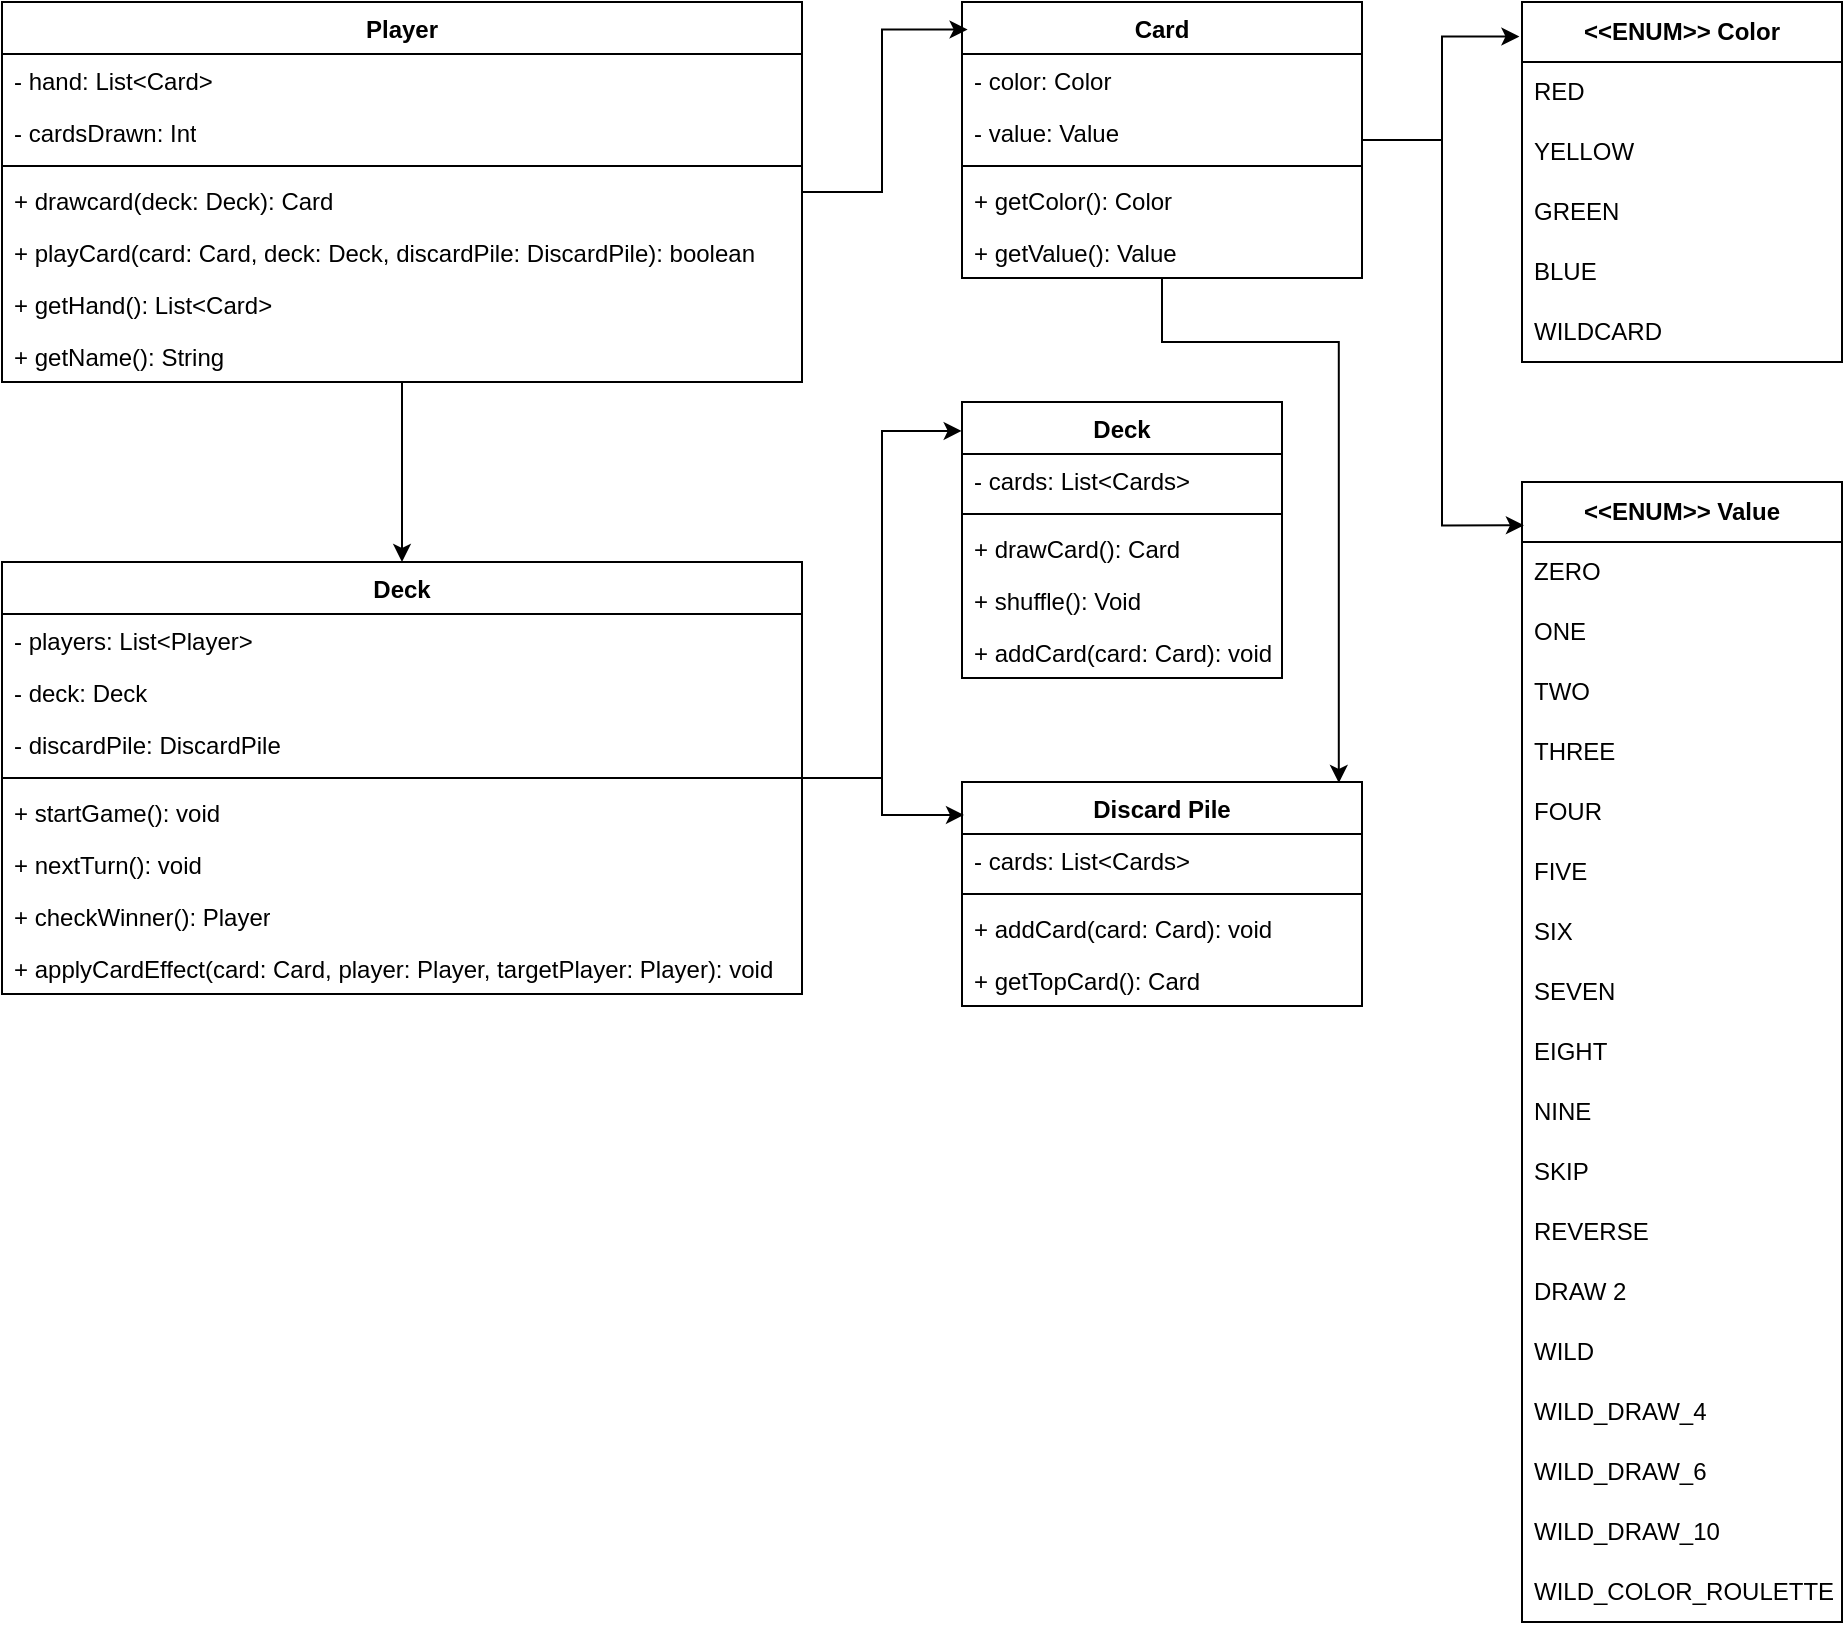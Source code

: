<mxfile version="26.1.3" pages="2">
  <diagram id="PM1M5yoGT51Y3Ebb_BXk" name="Page-1">
    <mxGraphModel grid="1" page="1" gridSize="10" guides="1" tooltips="1" connect="1" arrows="1" fold="1" pageScale="1" pageWidth="850" pageHeight="1100" math="0" shadow="0">
      <root>
        <mxCell id="0" />
        <mxCell id="1" parent="0" />
        <mxCell id="fbye5pEQfrxH1TPpXWmo-94" style="edgeStyle=orthogonalEdgeStyle;rounded=0;orthogonalLoop=1;jettySize=auto;html=1;entryX=0.5;entryY=0;entryDx=0;entryDy=0;" parent="1" source="fbye5pEQfrxH1TPpXWmo-10" target="fbye5pEQfrxH1TPpXWmo-70" edge="1">
          <mxGeometry relative="1" as="geometry" />
        </mxCell>
        <mxCell id="fbye5pEQfrxH1TPpXWmo-10" value="Player" style="swimlane;fontStyle=1;align=center;verticalAlign=top;childLayout=stackLayout;horizontal=1;startSize=26;horizontalStack=0;resizeParent=1;resizeParentMax=0;resizeLast=0;collapsible=1;marginBottom=0;whiteSpace=wrap;html=1;" parent="1" vertex="1">
          <mxGeometry x="40" y="40" width="400" height="190" as="geometry" />
        </mxCell>
        <mxCell id="fbye5pEQfrxH1TPpXWmo-11" value="- hand: List&amp;lt;Card&amp;gt;" style="text;strokeColor=none;fillColor=none;align=left;verticalAlign=top;spacingLeft=4;spacingRight=4;overflow=hidden;rotatable=0;points=[[0,0.5],[1,0.5]];portConstraint=eastwest;whiteSpace=wrap;html=1;" parent="fbye5pEQfrxH1TPpXWmo-10" vertex="1">
          <mxGeometry y="26" width="400" height="26" as="geometry" />
        </mxCell>
        <mxCell id="fbye5pEQfrxH1TPpXWmo-14" value="- cardsDrawn: Int" style="text;strokeColor=none;fillColor=none;align=left;verticalAlign=top;spacingLeft=4;spacingRight=4;overflow=hidden;rotatable=0;points=[[0,0.5],[1,0.5]];portConstraint=eastwest;whiteSpace=wrap;html=1;" parent="fbye5pEQfrxH1TPpXWmo-10" vertex="1">
          <mxGeometry y="52" width="400" height="26" as="geometry" />
        </mxCell>
        <mxCell id="fbye5pEQfrxH1TPpXWmo-12" value="" style="line;strokeWidth=1;fillColor=none;align=left;verticalAlign=middle;spacingTop=-1;spacingLeft=3;spacingRight=3;rotatable=0;labelPosition=right;points=[];portConstraint=eastwest;strokeColor=inherit;" parent="fbye5pEQfrxH1TPpXWmo-10" vertex="1">
          <mxGeometry y="78" width="400" height="8" as="geometry" />
        </mxCell>
        <mxCell id="fbye5pEQfrxH1TPpXWmo-13" value="+ drawcard(deck: Deck): Card" style="text;strokeColor=none;fillColor=none;align=left;verticalAlign=top;spacingLeft=4;spacingRight=4;overflow=hidden;rotatable=0;points=[[0,0.5],[1,0.5]];portConstraint=eastwest;whiteSpace=wrap;html=1;" parent="fbye5pEQfrxH1TPpXWmo-10" vertex="1">
          <mxGeometry y="86" width="400" height="26" as="geometry" />
        </mxCell>
        <mxCell id="fbye5pEQfrxH1TPpXWmo-15" value="+ playCard(card: Card, deck: Deck, discardPile: DiscardPile): boolean" style="text;strokeColor=none;fillColor=none;align=left;verticalAlign=top;spacingLeft=4;spacingRight=4;overflow=hidden;rotatable=0;points=[[0,0.5],[1,0.5]];portConstraint=eastwest;whiteSpace=wrap;html=1;" parent="fbye5pEQfrxH1TPpXWmo-10" vertex="1">
          <mxGeometry y="112" width="400" height="26" as="geometry" />
        </mxCell>
        <mxCell id="fbye5pEQfrxH1TPpXWmo-16" value="+ getHand(): List&amp;lt;Card&amp;gt;" style="text;strokeColor=none;fillColor=none;align=left;verticalAlign=top;spacingLeft=4;spacingRight=4;overflow=hidden;rotatable=0;points=[[0,0.5],[1,0.5]];portConstraint=eastwest;whiteSpace=wrap;html=1;" parent="fbye5pEQfrxH1TPpXWmo-10" vertex="1">
          <mxGeometry y="138" width="400" height="26" as="geometry" />
        </mxCell>
        <mxCell id="fbye5pEQfrxH1TPpXWmo-17" value="+ getName(): String" style="text;strokeColor=none;fillColor=none;align=left;verticalAlign=top;spacingLeft=4;spacingRight=4;overflow=hidden;rotatable=0;points=[[0,0.5],[1,0.5]];portConstraint=eastwest;whiteSpace=wrap;html=1;" parent="fbye5pEQfrxH1TPpXWmo-10" vertex="1">
          <mxGeometry y="164" width="400" height="26" as="geometry" />
        </mxCell>
        <mxCell id="fbye5pEQfrxH1TPpXWmo-23" value="Card" style="swimlane;fontStyle=1;align=center;verticalAlign=top;childLayout=stackLayout;horizontal=1;startSize=26;horizontalStack=0;resizeParent=1;resizeParentMax=0;resizeLast=0;collapsible=1;marginBottom=0;whiteSpace=wrap;html=1;" parent="1" vertex="1">
          <mxGeometry x="520" y="40" width="200" height="138" as="geometry" />
        </mxCell>
        <mxCell id="fbye5pEQfrxH1TPpXWmo-24" value="- color: Color" style="text;strokeColor=none;fillColor=none;align=left;verticalAlign=top;spacingLeft=4;spacingRight=4;overflow=hidden;rotatable=0;points=[[0,0.5],[1,0.5]];portConstraint=eastwest;whiteSpace=wrap;html=1;" parent="fbye5pEQfrxH1TPpXWmo-23" vertex="1">
          <mxGeometry y="26" width="200" height="26" as="geometry" />
        </mxCell>
        <mxCell id="fbye5pEQfrxH1TPpXWmo-25" value="- value: Value" style="text;strokeColor=none;fillColor=none;align=left;verticalAlign=top;spacingLeft=4;spacingRight=4;overflow=hidden;rotatable=0;points=[[0,0.5],[1,0.5]];portConstraint=eastwest;whiteSpace=wrap;html=1;" parent="fbye5pEQfrxH1TPpXWmo-23" vertex="1">
          <mxGeometry y="52" width="200" height="26" as="geometry" />
        </mxCell>
        <mxCell id="fbye5pEQfrxH1TPpXWmo-26" value="" style="line;strokeWidth=1;fillColor=none;align=left;verticalAlign=middle;spacingTop=-1;spacingLeft=3;spacingRight=3;rotatable=0;labelPosition=right;points=[];portConstraint=eastwest;strokeColor=inherit;" parent="fbye5pEQfrxH1TPpXWmo-23" vertex="1">
          <mxGeometry y="78" width="200" height="8" as="geometry" />
        </mxCell>
        <mxCell id="fbye5pEQfrxH1TPpXWmo-27" value="+ getColor(): Color" style="text;strokeColor=none;fillColor=none;align=left;verticalAlign=top;spacingLeft=4;spacingRight=4;overflow=hidden;rotatable=0;points=[[0,0.5],[1,0.5]];portConstraint=eastwest;whiteSpace=wrap;html=1;" parent="fbye5pEQfrxH1TPpXWmo-23" vertex="1">
          <mxGeometry y="86" width="200" height="26" as="geometry" />
        </mxCell>
        <mxCell id="fbye5pEQfrxH1TPpXWmo-28" value="+ getValue(): Value" style="text;strokeColor=none;fillColor=none;align=left;verticalAlign=top;spacingLeft=4;spacingRight=4;overflow=hidden;rotatable=0;points=[[0,0.5],[1,0.5]];portConstraint=eastwest;whiteSpace=wrap;html=1;" parent="fbye5pEQfrxH1TPpXWmo-23" vertex="1">
          <mxGeometry y="112" width="200" height="26" as="geometry" />
        </mxCell>
        <mxCell id="fbye5pEQfrxH1TPpXWmo-37" value="&lt;span style=&quot;font-weight: 700;&quot;&gt;&amp;lt;&amp;lt;ENUM&amp;gt;&amp;gt; Color&lt;/span&gt;" style="swimlane;fontStyle=0;childLayout=stackLayout;horizontal=1;startSize=30;horizontalStack=0;resizeParent=1;resizeParentMax=0;resizeLast=0;collapsible=1;marginBottom=0;whiteSpace=wrap;html=1;" parent="1" vertex="1">
          <mxGeometry x="800" y="40" width="160" height="180" as="geometry" />
        </mxCell>
        <mxCell id="fbye5pEQfrxH1TPpXWmo-38" value="RED" style="text;strokeColor=none;fillColor=none;align=left;verticalAlign=middle;spacingLeft=4;spacingRight=4;overflow=hidden;points=[[0,0.5],[1,0.5]];portConstraint=eastwest;rotatable=0;whiteSpace=wrap;html=1;" parent="fbye5pEQfrxH1TPpXWmo-37" vertex="1">
          <mxGeometry y="30" width="160" height="30" as="geometry" />
        </mxCell>
        <mxCell id="fbye5pEQfrxH1TPpXWmo-39" value="YELLOW" style="text;strokeColor=none;fillColor=none;align=left;verticalAlign=middle;spacingLeft=4;spacingRight=4;overflow=hidden;points=[[0,0.5],[1,0.5]];portConstraint=eastwest;rotatable=0;whiteSpace=wrap;html=1;" parent="fbye5pEQfrxH1TPpXWmo-37" vertex="1">
          <mxGeometry y="60" width="160" height="30" as="geometry" />
        </mxCell>
        <mxCell id="fbye5pEQfrxH1TPpXWmo-40" value="GREEN" style="text;strokeColor=none;fillColor=none;align=left;verticalAlign=middle;spacingLeft=4;spacingRight=4;overflow=hidden;points=[[0,0.5],[1,0.5]];portConstraint=eastwest;rotatable=0;whiteSpace=wrap;html=1;" parent="fbye5pEQfrxH1TPpXWmo-37" vertex="1">
          <mxGeometry y="90" width="160" height="30" as="geometry" />
        </mxCell>
        <mxCell id="fbye5pEQfrxH1TPpXWmo-41" value="BLUE" style="text;strokeColor=none;fillColor=none;align=left;verticalAlign=middle;spacingLeft=4;spacingRight=4;overflow=hidden;points=[[0,0.5],[1,0.5]];portConstraint=eastwest;rotatable=0;whiteSpace=wrap;html=1;" parent="fbye5pEQfrxH1TPpXWmo-37" vertex="1">
          <mxGeometry y="120" width="160" height="30" as="geometry" />
        </mxCell>
        <mxCell id="fbye5pEQfrxH1TPpXWmo-42" value="WILDCARD" style="text;strokeColor=none;fillColor=none;align=left;verticalAlign=middle;spacingLeft=4;spacingRight=4;overflow=hidden;points=[[0,0.5],[1,0.5]];portConstraint=eastwest;rotatable=0;whiteSpace=wrap;html=1;" parent="fbye5pEQfrxH1TPpXWmo-37" vertex="1">
          <mxGeometry y="150" width="160" height="30" as="geometry" />
        </mxCell>
        <mxCell id="fbye5pEQfrxH1TPpXWmo-43" value="&lt;span style=&quot;font-weight: 700;&quot;&gt;&amp;lt;&amp;lt;ENUM&amp;gt;&amp;gt; Value&lt;/span&gt;" style="swimlane;fontStyle=0;childLayout=stackLayout;horizontal=1;startSize=30;horizontalStack=0;resizeParent=1;resizeParentMax=0;resizeLast=0;collapsible=1;marginBottom=0;whiteSpace=wrap;html=1;" parent="1" vertex="1">
          <mxGeometry x="800" y="280" width="160" height="570" as="geometry" />
        </mxCell>
        <mxCell id="fbye5pEQfrxH1TPpXWmo-44" value="ZERO" style="text;strokeColor=none;fillColor=none;align=left;verticalAlign=middle;spacingLeft=4;spacingRight=4;overflow=hidden;points=[[0,0.5],[1,0.5]];portConstraint=eastwest;rotatable=0;whiteSpace=wrap;html=1;" parent="fbye5pEQfrxH1TPpXWmo-43" vertex="1">
          <mxGeometry y="30" width="160" height="30" as="geometry" />
        </mxCell>
        <mxCell id="fbye5pEQfrxH1TPpXWmo-45" value="ONE" style="text;strokeColor=none;fillColor=none;align=left;verticalAlign=middle;spacingLeft=4;spacingRight=4;overflow=hidden;points=[[0,0.5],[1,0.5]];portConstraint=eastwest;rotatable=0;whiteSpace=wrap;html=1;" parent="fbye5pEQfrxH1TPpXWmo-43" vertex="1">
          <mxGeometry y="60" width="160" height="30" as="geometry" />
        </mxCell>
        <mxCell id="fbye5pEQfrxH1TPpXWmo-46" value="TWO" style="text;strokeColor=none;fillColor=none;align=left;verticalAlign=middle;spacingLeft=4;spacingRight=4;overflow=hidden;points=[[0,0.5],[1,0.5]];portConstraint=eastwest;rotatable=0;whiteSpace=wrap;html=1;" parent="fbye5pEQfrxH1TPpXWmo-43" vertex="1">
          <mxGeometry y="90" width="160" height="30" as="geometry" />
        </mxCell>
        <mxCell id="fbye5pEQfrxH1TPpXWmo-47" value="THREE" style="text;strokeColor=none;fillColor=none;align=left;verticalAlign=middle;spacingLeft=4;spacingRight=4;overflow=hidden;points=[[0,0.5],[1,0.5]];portConstraint=eastwest;rotatable=0;whiteSpace=wrap;html=1;" parent="fbye5pEQfrxH1TPpXWmo-43" vertex="1">
          <mxGeometry y="120" width="160" height="30" as="geometry" />
        </mxCell>
        <mxCell id="fbye5pEQfrxH1TPpXWmo-48" value="FOUR" style="text;strokeColor=none;fillColor=none;align=left;verticalAlign=middle;spacingLeft=4;spacingRight=4;overflow=hidden;points=[[0,0.5],[1,0.5]];portConstraint=eastwest;rotatable=0;whiteSpace=wrap;html=1;" parent="fbye5pEQfrxH1TPpXWmo-43" vertex="1">
          <mxGeometry y="150" width="160" height="30" as="geometry" />
        </mxCell>
        <mxCell id="fbye5pEQfrxH1TPpXWmo-49" value="FIVE" style="text;strokeColor=none;fillColor=none;align=left;verticalAlign=middle;spacingLeft=4;spacingRight=4;overflow=hidden;points=[[0,0.5],[1,0.5]];portConstraint=eastwest;rotatable=0;whiteSpace=wrap;html=1;" parent="fbye5pEQfrxH1TPpXWmo-43" vertex="1">
          <mxGeometry y="180" width="160" height="30" as="geometry" />
        </mxCell>
        <mxCell id="fbye5pEQfrxH1TPpXWmo-50" value="SIX" style="text;strokeColor=none;fillColor=none;align=left;verticalAlign=middle;spacingLeft=4;spacingRight=4;overflow=hidden;points=[[0,0.5],[1,0.5]];portConstraint=eastwest;rotatable=0;whiteSpace=wrap;html=1;" parent="fbye5pEQfrxH1TPpXWmo-43" vertex="1">
          <mxGeometry y="210" width="160" height="30" as="geometry" />
        </mxCell>
        <mxCell id="fbye5pEQfrxH1TPpXWmo-51" value="SEVEN" style="text;strokeColor=none;fillColor=none;align=left;verticalAlign=middle;spacingLeft=4;spacingRight=4;overflow=hidden;points=[[0,0.5],[1,0.5]];portConstraint=eastwest;rotatable=0;whiteSpace=wrap;html=1;" parent="fbye5pEQfrxH1TPpXWmo-43" vertex="1">
          <mxGeometry y="240" width="160" height="30" as="geometry" />
        </mxCell>
        <mxCell id="fbye5pEQfrxH1TPpXWmo-52" value="EIGHT" style="text;strokeColor=none;fillColor=none;align=left;verticalAlign=middle;spacingLeft=4;spacingRight=4;overflow=hidden;points=[[0,0.5],[1,0.5]];portConstraint=eastwest;rotatable=0;whiteSpace=wrap;html=1;" parent="fbye5pEQfrxH1TPpXWmo-43" vertex="1">
          <mxGeometry y="270" width="160" height="30" as="geometry" />
        </mxCell>
        <mxCell id="fbye5pEQfrxH1TPpXWmo-53" value="NINE" style="text;strokeColor=none;fillColor=none;align=left;verticalAlign=middle;spacingLeft=4;spacingRight=4;overflow=hidden;points=[[0,0.5],[1,0.5]];portConstraint=eastwest;rotatable=0;whiteSpace=wrap;html=1;" parent="fbye5pEQfrxH1TPpXWmo-43" vertex="1">
          <mxGeometry y="300" width="160" height="30" as="geometry" />
        </mxCell>
        <mxCell id="fbye5pEQfrxH1TPpXWmo-54" value="SKIP" style="text;strokeColor=none;fillColor=none;align=left;verticalAlign=middle;spacingLeft=4;spacingRight=4;overflow=hidden;points=[[0,0.5],[1,0.5]];portConstraint=eastwest;rotatable=0;whiteSpace=wrap;html=1;" parent="fbye5pEQfrxH1TPpXWmo-43" vertex="1">
          <mxGeometry y="330" width="160" height="30" as="geometry" />
        </mxCell>
        <mxCell id="fbye5pEQfrxH1TPpXWmo-55" value="REVERSE" style="text;strokeColor=none;fillColor=none;align=left;verticalAlign=middle;spacingLeft=4;spacingRight=4;overflow=hidden;points=[[0,0.5],[1,0.5]];portConstraint=eastwest;rotatable=0;whiteSpace=wrap;html=1;" parent="fbye5pEQfrxH1TPpXWmo-43" vertex="1">
          <mxGeometry y="360" width="160" height="30" as="geometry" />
        </mxCell>
        <mxCell id="fbye5pEQfrxH1TPpXWmo-56" value="DRAW 2" style="text;strokeColor=none;fillColor=none;align=left;verticalAlign=middle;spacingLeft=4;spacingRight=4;overflow=hidden;points=[[0,0.5],[1,0.5]];portConstraint=eastwest;rotatable=0;whiteSpace=wrap;html=1;" parent="fbye5pEQfrxH1TPpXWmo-43" vertex="1">
          <mxGeometry y="390" width="160" height="30" as="geometry" />
        </mxCell>
        <mxCell id="fbye5pEQfrxH1TPpXWmo-57" value="WILD" style="text;strokeColor=none;fillColor=none;align=left;verticalAlign=middle;spacingLeft=4;spacingRight=4;overflow=hidden;points=[[0,0.5],[1,0.5]];portConstraint=eastwest;rotatable=0;whiteSpace=wrap;html=1;" parent="fbye5pEQfrxH1TPpXWmo-43" vertex="1">
          <mxGeometry y="420" width="160" height="30" as="geometry" />
        </mxCell>
        <mxCell id="fbye5pEQfrxH1TPpXWmo-58" value="WILD_DRAW_4" style="text;strokeColor=none;fillColor=none;align=left;verticalAlign=middle;spacingLeft=4;spacingRight=4;overflow=hidden;points=[[0,0.5],[1,0.5]];portConstraint=eastwest;rotatable=0;whiteSpace=wrap;html=1;" parent="fbye5pEQfrxH1TPpXWmo-43" vertex="1">
          <mxGeometry y="450" width="160" height="30" as="geometry" />
        </mxCell>
        <mxCell id="8AUdtY5t6x7C6YHe8wxA-1" value="WILD_DRAW_6" style="text;strokeColor=none;fillColor=none;align=left;verticalAlign=middle;spacingLeft=4;spacingRight=4;overflow=hidden;points=[[0,0.5],[1,0.5]];portConstraint=eastwest;rotatable=0;whiteSpace=wrap;html=1;" vertex="1" parent="fbye5pEQfrxH1TPpXWmo-43">
          <mxGeometry y="480" width="160" height="30" as="geometry" />
        </mxCell>
        <mxCell id="8AUdtY5t6x7C6YHe8wxA-2" value="WILD_DRAW_10" style="text;strokeColor=none;fillColor=none;align=left;verticalAlign=middle;spacingLeft=4;spacingRight=4;overflow=hidden;points=[[0,0.5],[1,0.5]];portConstraint=eastwest;rotatable=0;whiteSpace=wrap;html=1;" vertex="1" parent="fbye5pEQfrxH1TPpXWmo-43">
          <mxGeometry y="510" width="160" height="30" as="geometry" />
        </mxCell>
        <mxCell id="8AUdtY5t6x7C6YHe8wxA-3" value="WILD_COLOR_ROULETTE" style="text;strokeColor=none;fillColor=none;align=left;verticalAlign=middle;spacingLeft=4;spacingRight=4;overflow=hidden;points=[[0,0.5],[1,0.5]];portConstraint=eastwest;rotatable=0;whiteSpace=wrap;html=1;" vertex="1" parent="fbye5pEQfrxH1TPpXWmo-43">
          <mxGeometry y="540" width="160" height="30" as="geometry" />
        </mxCell>
        <mxCell id="fbye5pEQfrxH1TPpXWmo-60" value="Deck" style="swimlane;fontStyle=1;align=center;verticalAlign=top;childLayout=stackLayout;horizontal=1;startSize=26;horizontalStack=0;resizeParent=1;resizeParentMax=0;resizeLast=0;collapsible=1;marginBottom=0;whiteSpace=wrap;html=1;" parent="1" vertex="1">
          <mxGeometry x="520" y="240" width="160" height="138" as="geometry" />
        </mxCell>
        <mxCell id="fbye5pEQfrxH1TPpXWmo-61" value="- cards: List&amp;lt;Cards&amp;gt;" style="text;strokeColor=none;fillColor=none;align=left;verticalAlign=top;spacingLeft=4;spacingRight=4;overflow=hidden;rotatable=0;points=[[0,0.5],[1,0.5]];portConstraint=eastwest;whiteSpace=wrap;html=1;" parent="fbye5pEQfrxH1TPpXWmo-60" vertex="1">
          <mxGeometry y="26" width="160" height="26" as="geometry" />
        </mxCell>
        <mxCell id="fbye5pEQfrxH1TPpXWmo-63" value="" style="line;strokeWidth=1;fillColor=none;align=left;verticalAlign=middle;spacingTop=-1;spacingLeft=3;spacingRight=3;rotatable=0;labelPosition=right;points=[];portConstraint=eastwest;strokeColor=inherit;" parent="fbye5pEQfrxH1TPpXWmo-60" vertex="1">
          <mxGeometry y="52" width="160" height="8" as="geometry" />
        </mxCell>
        <mxCell id="fbye5pEQfrxH1TPpXWmo-64" value="+ drawCard(): Card" style="text;strokeColor=none;fillColor=none;align=left;verticalAlign=top;spacingLeft=4;spacingRight=4;overflow=hidden;rotatable=0;points=[[0,0.5],[1,0.5]];portConstraint=eastwest;whiteSpace=wrap;html=1;" parent="fbye5pEQfrxH1TPpXWmo-60" vertex="1">
          <mxGeometry y="60" width="160" height="26" as="geometry" />
        </mxCell>
        <mxCell id="fbye5pEQfrxH1TPpXWmo-65" value="+ shuffle(): Void" style="text;strokeColor=none;fillColor=none;align=left;verticalAlign=top;spacingLeft=4;spacingRight=4;overflow=hidden;rotatable=0;points=[[0,0.5],[1,0.5]];portConstraint=eastwest;whiteSpace=wrap;html=1;" parent="fbye5pEQfrxH1TPpXWmo-60" vertex="1">
          <mxGeometry y="86" width="160" height="26" as="geometry" />
        </mxCell>
        <mxCell id="fbye5pEQfrxH1TPpXWmo-69" value="+ addCard(card: Card): void" style="text;strokeColor=none;fillColor=none;align=left;verticalAlign=top;spacingLeft=4;spacingRight=4;overflow=hidden;rotatable=0;points=[[0,0.5],[1,0.5]];portConstraint=eastwest;whiteSpace=wrap;html=1;" parent="fbye5pEQfrxH1TPpXWmo-60" vertex="1">
          <mxGeometry y="112" width="160" height="26" as="geometry" />
        </mxCell>
        <mxCell id="fbye5pEQfrxH1TPpXWmo-70" value="Deck" style="swimlane;fontStyle=1;align=center;verticalAlign=top;childLayout=stackLayout;horizontal=1;startSize=26;horizontalStack=0;resizeParent=1;resizeParentMax=0;resizeLast=0;collapsible=1;marginBottom=0;whiteSpace=wrap;html=1;" parent="1" vertex="1">
          <mxGeometry x="40" y="320" width="400" height="216" as="geometry" />
        </mxCell>
        <mxCell id="fbye5pEQfrxH1TPpXWmo-71" value="- players: List&amp;lt;Player&amp;gt;" style="text;strokeColor=none;fillColor=none;align=left;verticalAlign=top;spacingLeft=4;spacingRight=4;overflow=hidden;rotatable=0;points=[[0,0.5],[1,0.5]];portConstraint=eastwest;whiteSpace=wrap;html=1;" parent="fbye5pEQfrxH1TPpXWmo-70" vertex="1">
          <mxGeometry y="26" width="400" height="26" as="geometry" />
        </mxCell>
        <mxCell id="fbye5pEQfrxH1TPpXWmo-83" value="- deck: Deck" style="text;strokeColor=none;fillColor=none;align=left;verticalAlign=top;spacingLeft=4;spacingRight=4;overflow=hidden;rotatable=0;points=[[0,0.5],[1,0.5]];portConstraint=eastwest;whiteSpace=wrap;html=1;" parent="fbye5pEQfrxH1TPpXWmo-70" vertex="1">
          <mxGeometry y="52" width="400" height="26" as="geometry" />
        </mxCell>
        <mxCell id="fbye5pEQfrxH1TPpXWmo-84" value="- discardPile: DiscardPile" style="text;strokeColor=none;fillColor=none;align=left;verticalAlign=top;spacingLeft=4;spacingRight=4;overflow=hidden;rotatable=0;points=[[0,0.5],[1,0.5]];portConstraint=eastwest;whiteSpace=wrap;html=1;" parent="fbye5pEQfrxH1TPpXWmo-70" vertex="1">
          <mxGeometry y="78" width="400" height="26" as="geometry" />
        </mxCell>
        <mxCell id="fbye5pEQfrxH1TPpXWmo-72" value="" style="line;strokeWidth=1;fillColor=none;align=left;verticalAlign=middle;spacingTop=-1;spacingLeft=3;spacingRight=3;rotatable=0;labelPosition=right;points=[];portConstraint=eastwest;strokeColor=inherit;" parent="fbye5pEQfrxH1TPpXWmo-70" vertex="1">
          <mxGeometry y="104" width="400" height="8" as="geometry" />
        </mxCell>
        <mxCell id="fbye5pEQfrxH1TPpXWmo-73" value="+ startGame(): void" style="text;strokeColor=none;fillColor=none;align=left;verticalAlign=top;spacingLeft=4;spacingRight=4;overflow=hidden;rotatable=0;points=[[0,0.5],[1,0.5]];portConstraint=eastwest;whiteSpace=wrap;html=1;" parent="fbye5pEQfrxH1TPpXWmo-70" vertex="1">
          <mxGeometry y="112" width="400" height="26" as="geometry" />
        </mxCell>
        <mxCell id="fbye5pEQfrxH1TPpXWmo-74" value="+ nextTurn(): void" style="text;strokeColor=none;fillColor=none;align=left;verticalAlign=top;spacingLeft=4;spacingRight=4;overflow=hidden;rotatable=0;points=[[0,0.5],[1,0.5]];portConstraint=eastwest;whiteSpace=wrap;html=1;" parent="fbye5pEQfrxH1TPpXWmo-70" vertex="1">
          <mxGeometry y="138" width="400" height="26" as="geometry" />
        </mxCell>
        <mxCell id="fbye5pEQfrxH1TPpXWmo-75" value="+ checkWinner(): Player" style="text;strokeColor=none;fillColor=none;align=left;verticalAlign=top;spacingLeft=4;spacingRight=4;overflow=hidden;rotatable=0;points=[[0,0.5],[1,0.5]];portConstraint=eastwest;whiteSpace=wrap;html=1;" parent="fbye5pEQfrxH1TPpXWmo-70" vertex="1">
          <mxGeometry y="164" width="400" height="26" as="geometry" />
        </mxCell>
        <mxCell id="fbye5pEQfrxH1TPpXWmo-85" value="+ applyCardEffect(card: Card, player:&amp;nbsp;Player, targetPlayer: Player): void" style="text;strokeColor=none;fillColor=none;align=left;verticalAlign=top;spacingLeft=4;spacingRight=4;overflow=hidden;rotatable=0;points=[[0,0.5],[1,0.5]];portConstraint=eastwest;whiteSpace=wrap;html=1;" parent="fbye5pEQfrxH1TPpXWmo-70" vertex="1">
          <mxGeometry y="190" width="400" height="26" as="geometry" />
        </mxCell>
        <mxCell id="fbye5pEQfrxH1TPpXWmo-87" value="Discard Pile" style="swimlane;fontStyle=1;align=center;verticalAlign=top;childLayout=stackLayout;horizontal=1;startSize=26;horizontalStack=0;resizeParent=1;resizeParentMax=0;resizeLast=0;collapsible=1;marginBottom=0;whiteSpace=wrap;html=1;" parent="1" vertex="1">
          <mxGeometry x="520" y="430" width="200" height="112" as="geometry" />
        </mxCell>
        <mxCell id="fbye5pEQfrxH1TPpXWmo-88" value="- cards: List&amp;lt;Cards&amp;gt;" style="text;strokeColor=none;fillColor=none;align=left;verticalAlign=top;spacingLeft=4;spacingRight=4;overflow=hidden;rotatable=0;points=[[0,0.5],[1,0.5]];portConstraint=eastwest;whiteSpace=wrap;html=1;" parent="fbye5pEQfrxH1TPpXWmo-87" vertex="1">
          <mxGeometry y="26" width="200" height="26" as="geometry" />
        </mxCell>
        <mxCell id="fbye5pEQfrxH1TPpXWmo-89" value="" style="line;strokeWidth=1;fillColor=none;align=left;verticalAlign=middle;spacingTop=-1;spacingLeft=3;spacingRight=3;rotatable=0;labelPosition=right;points=[];portConstraint=eastwest;strokeColor=inherit;" parent="fbye5pEQfrxH1TPpXWmo-87" vertex="1">
          <mxGeometry y="52" width="200" height="8" as="geometry" />
        </mxCell>
        <mxCell id="fbye5pEQfrxH1TPpXWmo-92" value="+ addCard(card: Card): void" style="text;strokeColor=none;fillColor=none;align=left;verticalAlign=top;spacingLeft=4;spacingRight=4;overflow=hidden;rotatable=0;points=[[0,0.5],[1,0.5]];portConstraint=eastwest;whiteSpace=wrap;html=1;" parent="fbye5pEQfrxH1TPpXWmo-87" vertex="1">
          <mxGeometry y="60" width="200" height="26" as="geometry" />
        </mxCell>
        <mxCell id="fbye5pEQfrxH1TPpXWmo-93" value="+ getTopCard(): Card" style="text;strokeColor=none;fillColor=none;align=left;verticalAlign=top;spacingLeft=4;spacingRight=4;overflow=hidden;rotatable=0;points=[[0,0.5],[1,0.5]];portConstraint=eastwest;whiteSpace=wrap;html=1;" parent="fbye5pEQfrxH1TPpXWmo-87" vertex="1">
          <mxGeometry y="86" width="200" height="26" as="geometry" />
        </mxCell>
        <mxCell id="fbye5pEQfrxH1TPpXWmo-96" style="edgeStyle=orthogonalEdgeStyle;rounded=0;orthogonalLoop=1;jettySize=auto;html=1;entryX=0.014;entryY=0.1;entryDx=0;entryDy=0;entryPerimeter=0;" parent="1" source="fbye5pEQfrxH1TPpXWmo-10" target="fbye5pEQfrxH1TPpXWmo-23" edge="1">
          <mxGeometry relative="1" as="geometry" />
        </mxCell>
        <mxCell id="fbye5pEQfrxH1TPpXWmo-97" style="edgeStyle=orthogonalEdgeStyle;rounded=0;orthogonalLoop=1;jettySize=auto;html=1;entryX=-0.008;entryY=0.096;entryDx=0;entryDy=0;entryPerimeter=0;" parent="1" source="fbye5pEQfrxH1TPpXWmo-23" target="fbye5pEQfrxH1TPpXWmo-37" edge="1">
          <mxGeometry relative="1" as="geometry" />
        </mxCell>
        <mxCell id="fbye5pEQfrxH1TPpXWmo-98" style="edgeStyle=orthogonalEdgeStyle;rounded=0;orthogonalLoop=1;jettySize=auto;html=1;entryX=0.006;entryY=0.038;entryDx=0;entryDy=0;entryPerimeter=0;" parent="1" source="fbye5pEQfrxH1TPpXWmo-23" target="fbye5pEQfrxH1TPpXWmo-43" edge="1">
          <mxGeometry relative="1" as="geometry" />
        </mxCell>
        <mxCell id="fbye5pEQfrxH1TPpXWmo-99" style="edgeStyle=orthogonalEdgeStyle;rounded=0;orthogonalLoop=1;jettySize=auto;html=1;entryX=0.942;entryY=0.004;entryDx=0;entryDy=0;entryPerimeter=0;" parent="1" source="fbye5pEQfrxH1TPpXWmo-23" target="fbye5pEQfrxH1TPpXWmo-87" edge="1">
          <mxGeometry relative="1" as="geometry">
            <Array as="points">
              <mxPoint x="620" y="210" />
              <mxPoint x="708" y="210" />
            </Array>
          </mxGeometry>
        </mxCell>
        <mxCell id="fbye5pEQfrxH1TPpXWmo-100" style="edgeStyle=orthogonalEdgeStyle;rounded=0;orthogonalLoop=1;jettySize=auto;html=1;entryX=-0.001;entryY=0.105;entryDx=0;entryDy=0;entryPerimeter=0;" parent="1" source="fbye5pEQfrxH1TPpXWmo-70" target="fbye5pEQfrxH1TPpXWmo-60" edge="1">
          <mxGeometry relative="1" as="geometry" />
        </mxCell>
        <mxCell id="fbye5pEQfrxH1TPpXWmo-101" style="edgeStyle=orthogonalEdgeStyle;rounded=0;orthogonalLoop=1;jettySize=auto;html=1;entryX=0.005;entryY=0.147;entryDx=0;entryDy=0;entryPerimeter=0;" parent="1" source="fbye5pEQfrxH1TPpXWmo-70" target="fbye5pEQfrxH1TPpXWmo-87" edge="1">
          <mxGeometry relative="1" as="geometry" />
        </mxCell>
      </root>
    </mxGraphModel>
  </diagram>
  <diagram id="flRKh9VBUicH950egI4a" name="ClassDiagram v0">
    <mxGraphModel dx="2216" dy="735" grid="1" gridSize="10" guides="1" tooltips="1" connect="1" arrows="1" fold="1" page="1" pageScale="1" pageWidth="850" pageHeight="1100" math="0" shadow="0">
      <root>
        <mxCell id="0" />
        <mxCell id="1" parent="0" />
        <mxCell id="MtT6pq_V1fy2IheRciYZ-1" value="MainApplication" style="swimlane;fontStyle=1;align=center;verticalAlign=top;childLayout=stackLayout;horizontal=1;startSize=26;horizontalStack=0;resizeParent=1;resizeParentMax=0;resizeLast=0;collapsible=1;marginBottom=0;whiteSpace=wrap;html=1;" parent="1" vertex="1">
          <mxGeometry x="60" y="60" width="160" height="86" as="geometry" />
        </mxCell>
        <mxCell id="MtT6pq_V1fy2IheRciYZ-2" value="+ field: type" style="text;strokeColor=none;fillColor=none;align=left;verticalAlign=top;spacingLeft=4;spacingRight=4;overflow=hidden;rotatable=0;points=[[0,0.5],[1,0.5]];portConstraint=eastwest;whiteSpace=wrap;html=1;" parent="MtT6pq_V1fy2IheRciYZ-1" vertex="1">
          <mxGeometry y="26" width="160" height="26" as="geometry" />
        </mxCell>
        <mxCell id="MtT6pq_V1fy2IheRciYZ-3" value="" style="line;strokeWidth=1;fillColor=none;align=left;verticalAlign=middle;spacingTop=-1;spacingLeft=3;spacingRight=3;rotatable=0;labelPosition=right;points=[];portConstraint=eastwest;strokeColor=inherit;" parent="MtT6pq_V1fy2IheRciYZ-1" vertex="1">
          <mxGeometry y="52" width="160" height="8" as="geometry" />
        </mxCell>
        <mxCell id="MtT6pq_V1fy2IheRciYZ-4" value="+ method(type): type" style="text;strokeColor=none;fillColor=none;align=left;verticalAlign=top;spacingLeft=4;spacingRight=4;overflow=hidden;rotatable=0;points=[[0,0.5],[1,0.5]];portConstraint=eastwest;whiteSpace=wrap;html=1;" parent="MtT6pq_V1fy2IheRciYZ-1" vertex="1">
          <mxGeometry y="60" width="160" height="26" as="geometry" />
        </mxCell>
        <mxCell id="CDCP9WsWGF-S5RHZ66cM-1" value="Primary Classes" style="swimlane;fontStyle=0;childLayout=stackLayout;horizontal=1;startSize=30;horizontalStack=0;resizeParent=1;resizeParentMax=0;resizeLast=0;collapsible=1;marginBottom=0;whiteSpace=wrap;html=1;" parent="1" vertex="1">
          <mxGeometry x="670" y="223" width="140" height="420" as="geometry" />
        </mxCell>
        <mxCell id="CDCP9WsWGF-S5RHZ66cM-2" value="MainApplication" style="text;strokeColor=none;fillColor=none;align=left;verticalAlign=middle;spacingLeft=4;spacingRight=4;overflow=hidden;points=[[0,0.5],[1,0.5]];portConstraint=eastwest;rotatable=0;whiteSpace=wrap;html=1;" parent="CDCP9WsWGF-S5RHZ66cM-1" vertex="1">
          <mxGeometry y="30" width="140" height="30" as="geometry" />
        </mxCell>
        <mxCell id="CDCP9WsWGF-S5RHZ66cM-3" value="MainController" style="text;strokeColor=none;fillColor=none;align=left;verticalAlign=middle;spacingLeft=4;spacingRight=4;overflow=hidden;points=[[0,0.5],[1,0.5]];portConstraint=eastwest;rotatable=0;whiteSpace=wrap;html=1;" parent="CDCP9WsWGF-S5RHZ66cM-1" vertex="1">
          <mxGeometry y="60" width="140" height="30" as="geometry" />
        </mxCell>
        <mxCell id="CDCP9WsWGF-S5RHZ66cM-4" value="Database ORM" style="text;strokeColor=none;fillColor=none;align=left;verticalAlign=middle;spacingLeft=4;spacingRight=4;overflow=hidden;points=[[0,0.5],[1,0.5]];portConstraint=eastwest;rotatable=0;whiteSpace=wrap;html=1;" parent="CDCP9WsWGF-S5RHZ66cM-1" vertex="1">
          <mxGeometry y="90" width="140" height="30" as="geometry" />
        </mxCell>
        <mxCell id="CDCP9WsWGF-S5RHZ66cM-5" value="Styler" style="text;strokeColor=none;fillColor=none;align=left;verticalAlign=middle;spacingLeft=4;spacingRight=4;overflow=hidden;points=[[0,0.5],[1,0.5]];portConstraint=eastwest;rotatable=0;whiteSpace=wrap;html=1;" parent="CDCP9WsWGF-S5RHZ66cM-1" vertex="1">
          <mxGeometry y="120" width="140" height="30" as="geometry" />
        </mxCell>
        <mxCell id="CDCP9WsWGF-S5RHZ66cM-6" value="GameController" style="text;strokeColor=none;fillColor=none;align=left;verticalAlign=middle;spacingLeft=4;spacingRight=4;overflow=hidden;points=[[0,0.5],[1,0.5]];portConstraint=eastwest;rotatable=0;whiteSpace=wrap;html=1;" parent="CDCP9WsWGF-S5RHZ66cM-1" vertex="1">
          <mxGeometry y="150" width="140" height="30" as="geometry" />
        </mxCell>
        <mxCell id="CDCP9WsWGF-S5RHZ66cM-7" value="MediaController" style="text;strokeColor=none;fillColor=none;align=left;verticalAlign=middle;spacingLeft=4;spacingRight=4;overflow=hidden;points=[[0,0.5],[1,0.5]];portConstraint=eastwest;rotatable=0;whiteSpace=wrap;html=1;" parent="CDCP9WsWGF-S5RHZ66cM-1" vertex="1">
          <mxGeometry y="180" width="140" height="30" as="geometry" />
        </mxCell>
        <mxCell id="CDCP9WsWGF-S5RHZ66cM-8" value="UserBuilder" style="text;strokeColor=none;fillColor=none;align=left;verticalAlign=middle;spacingLeft=4;spacingRight=4;overflow=hidden;points=[[0,0.5],[1,0.5]];portConstraint=eastwest;rotatable=0;whiteSpace=wrap;html=1;" parent="CDCP9WsWGF-S5RHZ66cM-1" vertex="1">
          <mxGeometry y="210" width="140" height="30" as="geometry" />
        </mxCell>
        <mxCell id="CDCP9WsWGF-S5RHZ66cM-9" value="PlayerBuilder" style="text;strokeColor=none;fillColor=none;align=left;verticalAlign=middle;spacingLeft=4;spacingRight=4;overflow=hidden;points=[[0,0.5],[1,0.5]];portConstraint=eastwest;rotatable=0;whiteSpace=wrap;html=1;" parent="CDCP9WsWGF-S5RHZ66cM-1" vertex="1">
          <mxGeometry y="240" width="140" height="30" as="geometry" />
        </mxCell>
        <mxCell id="CDCP9WsWGF-S5RHZ66cM-10" value="MediaProxy" style="text;strokeColor=none;fillColor=none;align=left;verticalAlign=middle;spacingLeft=4;spacingRight=4;overflow=hidden;points=[[0,0.5],[1,0.5]];portConstraint=eastwest;rotatable=0;whiteSpace=wrap;html=1;" parent="CDCP9WsWGF-S5RHZ66cM-1" vertex="1">
          <mxGeometry y="270" width="140" height="30" as="geometry" />
        </mxCell>
        <mxCell id="CDCP9WsWGF-S5RHZ66cM-11" value="Player" style="text;strokeColor=none;fillColor=none;align=left;verticalAlign=middle;spacingLeft=4;spacingRight=4;overflow=hidden;points=[[0,0.5],[1,0.5]];portConstraint=eastwest;rotatable=0;whiteSpace=wrap;html=1;" parent="CDCP9WsWGF-S5RHZ66cM-1" vertex="1">
          <mxGeometry y="300" width="140" height="30" as="geometry" />
        </mxCell>
        <mxCell id="CDCP9WsWGF-S5RHZ66cM-12" value="Game" style="text;strokeColor=none;fillColor=none;align=left;verticalAlign=middle;spacingLeft=4;spacingRight=4;overflow=hidden;points=[[0,0.5],[1,0.5]];portConstraint=eastwest;rotatable=0;whiteSpace=wrap;html=1;" parent="CDCP9WsWGF-S5RHZ66cM-1" vertex="1">
          <mxGeometry y="330" width="140" height="30" as="geometry" />
        </mxCell>
        <mxCell id="CDCP9WsWGF-S5RHZ66cM-13" value="UITheme" style="text;strokeColor=none;fillColor=none;align=left;verticalAlign=middle;spacingLeft=4;spacingRight=4;overflow=hidden;points=[[0,0.5],[1,0.5]];portConstraint=eastwest;rotatable=0;whiteSpace=wrap;html=1;" parent="CDCP9WsWGF-S5RHZ66cM-1" vertex="1">
          <mxGeometry y="360" width="140" height="30" as="geometry" />
        </mxCell>
        <mxCell id="CDCP9WsWGF-S5RHZ66cM-14" value="Settings" style="text;strokeColor=none;fillColor=none;align=left;verticalAlign=middle;spacingLeft=4;spacingRight=4;overflow=hidden;points=[[0,0.5],[1,0.5]];portConstraint=eastwest;rotatable=0;whiteSpace=wrap;html=1;" parent="CDCP9WsWGF-S5RHZ66cM-1" vertex="1">
          <mxGeometry y="390" width="140" height="30" as="geometry" />
        </mxCell>
        <mxCell id="CDCP9WsWGF-S5RHZ66cM-15" value="Game-Specific Classes" style="swimlane;fontStyle=0;childLayout=stackLayout;horizontal=1;startSize=30;horizontalStack=0;resizeParent=1;resizeParentMax=0;resizeLast=0;collapsible=1;marginBottom=0;whiteSpace=wrap;html=1;" parent="1" vertex="1">
          <mxGeometry x="660" y="20" width="160" height="150" as="geometry" />
        </mxCell>
        <mxCell id="CDCP9WsWGF-S5RHZ66cM-16" value="Deck" style="text;strokeColor=none;fillColor=none;align=left;verticalAlign=middle;spacingLeft=4;spacingRight=4;overflow=hidden;points=[[0,0.5],[1,0.5]];portConstraint=eastwest;rotatable=0;whiteSpace=wrap;html=1;" parent="CDCP9WsWGF-S5RHZ66cM-15" vertex="1">
          <mxGeometry y="30" width="160" height="30" as="geometry" />
        </mxCell>
        <mxCell id="CDCP9WsWGF-S5RHZ66cM-17" value="Card" style="text;strokeColor=none;fillColor=none;align=left;verticalAlign=middle;spacingLeft=4;spacingRight=4;overflow=hidden;points=[[0,0.5],[1,0.5]];portConstraint=eastwest;rotatable=0;whiteSpace=wrap;html=1;" parent="CDCP9WsWGF-S5RHZ66cM-15" vertex="1">
          <mxGeometry y="60" width="160" height="30" as="geometry" />
        </mxCell>
        <mxCell id="CDCP9WsWGF-S5RHZ66cM-18" value="Leaderboard" style="text;strokeColor=none;fillColor=none;align=left;verticalAlign=middle;spacingLeft=4;spacingRight=4;overflow=hidden;points=[[0,0.5],[1,0.5]];portConstraint=eastwest;rotatable=0;whiteSpace=wrap;html=1;" parent="CDCP9WsWGF-S5RHZ66cM-15" vertex="1">
          <mxGeometry y="90" width="160" height="30" as="geometry" />
        </mxCell>
        <mxCell id="CDCP9WsWGF-S5RHZ66cM-19" value="GameMode" style="text;strokeColor=none;fillColor=none;align=left;verticalAlign=middle;spacingLeft=4;spacingRight=4;overflow=hidden;points=[[0,0.5],[1,0.5]];portConstraint=eastwest;rotatable=0;whiteSpace=wrap;html=1;" parent="CDCP9WsWGF-S5RHZ66cM-15" vertex="1">
          <mxGeometry y="120" width="160" height="30" as="geometry" />
        </mxCell>
        <mxCell id="CDCP9WsWGF-S5RHZ66cM-20" value="MainController" style="swimlane;fontStyle=1;align=center;verticalAlign=top;childLayout=stackLayout;horizontal=1;startSize=26;horizontalStack=0;resizeParent=1;resizeParentMax=0;resizeLast=0;collapsible=1;marginBottom=0;whiteSpace=wrap;html=1;" parent="1" vertex="1">
          <mxGeometry x="60" y="170" width="160" height="86" as="geometry" />
        </mxCell>
        <mxCell id="CDCP9WsWGF-S5RHZ66cM-21" value="+ field: type" style="text;strokeColor=none;fillColor=none;align=left;verticalAlign=top;spacingLeft=4;spacingRight=4;overflow=hidden;rotatable=0;points=[[0,0.5],[1,0.5]];portConstraint=eastwest;whiteSpace=wrap;html=1;" parent="CDCP9WsWGF-S5RHZ66cM-20" vertex="1">
          <mxGeometry y="26" width="160" height="26" as="geometry" />
        </mxCell>
        <mxCell id="CDCP9WsWGF-S5RHZ66cM-22" value="" style="line;strokeWidth=1;fillColor=none;align=left;verticalAlign=middle;spacingTop=-1;spacingLeft=3;spacingRight=3;rotatable=0;labelPosition=right;points=[];portConstraint=eastwest;strokeColor=inherit;" parent="CDCP9WsWGF-S5RHZ66cM-20" vertex="1">
          <mxGeometry y="52" width="160" height="8" as="geometry" />
        </mxCell>
        <mxCell id="CDCP9WsWGF-S5RHZ66cM-23" value="+ method(type): type" style="text;strokeColor=none;fillColor=none;align=left;verticalAlign=top;spacingLeft=4;spacingRight=4;overflow=hidden;rotatable=0;points=[[0,0.5],[1,0.5]];portConstraint=eastwest;whiteSpace=wrap;html=1;" parent="CDCP9WsWGF-S5RHZ66cM-20" vertex="1">
          <mxGeometry y="60" width="160" height="26" as="geometry" />
        </mxCell>
        <mxCell id="CDCP9WsWGF-S5RHZ66cM-24" value="DatabaseManager" style="swimlane;fontStyle=1;align=center;verticalAlign=top;childLayout=stackLayout;horizontal=1;startSize=26;horizontalStack=0;resizeParent=1;resizeParentMax=0;resizeLast=0;collapsible=1;marginBottom=0;whiteSpace=wrap;html=1;" parent="1" vertex="1">
          <mxGeometry x="60" y="280" width="160" height="86" as="geometry" />
        </mxCell>
        <mxCell id="CDCP9WsWGF-S5RHZ66cM-25" value="+ field: type" style="text;strokeColor=none;fillColor=none;align=left;verticalAlign=top;spacingLeft=4;spacingRight=4;overflow=hidden;rotatable=0;points=[[0,0.5],[1,0.5]];portConstraint=eastwest;whiteSpace=wrap;html=1;" parent="CDCP9WsWGF-S5RHZ66cM-24" vertex="1">
          <mxGeometry y="26" width="160" height="26" as="geometry" />
        </mxCell>
        <mxCell id="CDCP9WsWGF-S5RHZ66cM-26" value="" style="line;strokeWidth=1;fillColor=none;align=left;verticalAlign=middle;spacingTop=-1;spacingLeft=3;spacingRight=3;rotatable=0;labelPosition=right;points=[];portConstraint=eastwest;strokeColor=inherit;" parent="CDCP9WsWGF-S5RHZ66cM-24" vertex="1">
          <mxGeometry y="52" width="160" height="8" as="geometry" />
        </mxCell>
        <mxCell id="CDCP9WsWGF-S5RHZ66cM-27" value="+ method(type): type" style="text;strokeColor=none;fillColor=none;align=left;verticalAlign=top;spacingLeft=4;spacingRight=4;overflow=hidden;rotatable=0;points=[[0,0.5],[1,0.5]];portConstraint=eastwest;whiteSpace=wrap;html=1;" parent="CDCP9WsWGF-S5RHZ66cM-24" vertex="1">
          <mxGeometry y="60" width="160" height="26" as="geometry" />
        </mxCell>
        <mxCell id="CDCP9WsWGF-S5RHZ66cM-28" value="Styler" style="swimlane;fontStyle=1;align=center;verticalAlign=top;childLayout=stackLayout;horizontal=1;startSize=26;horizontalStack=0;resizeParent=1;resizeParentMax=0;resizeLast=0;collapsible=1;marginBottom=0;whiteSpace=wrap;html=1;" parent="1" vertex="1">
          <mxGeometry x="60" y="390" width="160" height="86" as="geometry" />
        </mxCell>
        <mxCell id="CDCP9WsWGF-S5RHZ66cM-29" value="+ field: type" style="text;strokeColor=none;fillColor=none;align=left;verticalAlign=top;spacingLeft=4;spacingRight=4;overflow=hidden;rotatable=0;points=[[0,0.5],[1,0.5]];portConstraint=eastwest;whiteSpace=wrap;html=1;" parent="CDCP9WsWGF-S5RHZ66cM-28" vertex="1">
          <mxGeometry y="26" width="160" height="26" as="geometry" />
        </mxCell>
        <mxCell id="CDCP9WsWGF-S5RHZ66cM-30" value="" style="line;strokeWidth=1;fillColor=none;align=left;verticalAlign=middle;spacingTop=-1;spacingLeft=3;spacingRight=3;rotatable=0;labelPosition=right;points=[];portConstraint=eastwest;strokeColor=inherit;" parent="CDCP9WsWGF-S5RHZ66cM-28" vertex="1">
          <mxGeometry y="52" width="160" height="8" as="geometry" />
        </mxCell>
        <mxCell id="CDCP9WsWGF-S5RHZ66cM-31" value="+ method(type): type" style="text;strokeColor=none;fillColor=none;align=left;verticalAlign=top;spacingLeft=4;spacingRight=4;overflow=hidden;rotatable=0;points=[[0,0.5],[1,0.5]];portConstraint=eastwest;whiteSpace=wrap;html=1;" parent="CDCP9WsWGF-S5RHZ66cM-28" vertex="1">
          <mxGeometry y="60" width="160" height="26" as="geometry" />
        </mxCell>
        <mxCell id="CDCP9WsWGF-S5RHZ66cM-32" value="GameController" style="swimlane;fontStyle=1;align=center;verticalAlign=top;childLayout=stackLayout;horizontal=1;startSize=26;horizontalStack=0;resizeParent=1;resizeParentMax=0;resizeLast=0;collapsible=1;marginBottom=0;whiteSpace=wrap;html=1;" parent="1" vertex="1">
          <mxGeometry x="60" y="507" width="160" height="86" as="geometry" />
        </mxCell>
        <mxCell id="CDCP9WsWGF-S5RHZ66cM-33" value="+ field: type" style="text;strokeColor=none;fillColor=none;align=left;verticalAlign=top;spacingLeft=4;spacingRight=4;overflow=hidden;rotatable=0;points=[[0,0.5],[1,0.5]];portConstraint=eastwest;whiteSpace=wrap;html=1;" parent="CDCP9WsWGF-S5RHZ66cM-32" vertex="1">
          <mxGeometry y="26" width="160" height="26" as="geometry" />
        </mxCell>
        <mxCell id="CDCP9WsWGF-S5RHZ66cM-34" value="" style="line;strokeWidth=1;fillColor=none;align=left;verticalAlign=middle;spacingTop=-1;spacingLeft=3;spacingRight=3;rotatable=0;labelPosition=right;points=[];portConstraint=eastwest;strokeColor=inherit;" parent="CDCP9WsWGF-S5RHZ66cM-32" vertex="1">
          <mxGeometry y="52" width="160" height="8" as="geometry" />
        </mxCell>
        <mxCell id="CDCP9WsWGF-S5RHZ66cM-35" value="+ method(type): type" style="text;strokeColor=none;fillColor=none;align=left;verticalAlign=top;spacingLeft=4;spacingRight=4;overflow=hidden;rotatable=0;points=[[0,0.5],[1,0.5]];portConstraint=eastwest;whiteSpace=wrap;html=1;" parent="CDCP9WsWGF-S5RHZ66cM-32" vertex="1">
          <mxGeometry y="60" width="160" height="26" as="geometry" />
        </mxCell>
        <mxCell id="CDCP9WsWGF-S5RHZ66cM-36" value="Media Controller" style="swimlane;fontStyle=1;align=center;verticalAlign=top;childLayout=stackLayout;horizontal=1;startSize=26;horizontalStack=0;resizeParent=1;resizeParentMax=0;resizeLast=0;collapsible=1;marginBottom=0;whiteSpace=wrap;html=1;" parent="1" vertex="1">
          <mxGeometry x="60" y="620" width="160" height="86" as="geometry" />
        </mxCell>
        <mxCell id="CDCP9WsWGF-S5RHZ66cM-37" value="+ field: type" style="text;strokeColor=none;fillColor=none;align=left;verticalAlign=top;spacingLeft=4;spacingRight=4;overflow=hidden;rotatable=0;points=[[0,0.5],[1,0.5]];portConstraint=eastwest;whiteSpace=wrap;html=1;" parent="CDCP9WsWGF-S5RHZ66cM-36" vertex="1">
          <mxGeometry y="26" width="160" height="26" as="geometry" />
        </mxCell>
        <mxCell id="CDCP9WsWGF-S5RHZ66cM-38" value="" style="line;strokeWidth=1;fillColor=none;align=left;verticalAlign=middle;spacingTop=-1;spacingLeft=3;spacingRight=3;rotatable=0;labelPosition=right;points=[];portConstraint=eastwest;strokeColor=inherit;" parent="CDCP9WsWGF-S5RHZ66cM-36" vertex="1">
          <mxGeometry y="52" width="160" height="8" as="geometry" />
        </mxCell>
        <mxCell id="CDCP9WsWGF-S5RHZ66cM-39" value="+ method(type): type" style="text;strokeColor=none;fillColor=none;align=left;verticalAlign=top;spacingLeft=4;spacingRight=4;overflow=hidden;rotatable=0;points=[[0,0.5],[1,0.5]];portConstraint=eastwest;whiteSpace=wrap;html=1;" parent="CDCP9WsWGF-S5RHZ66cM-36" vertex="1">
          <mxGeometry y="60" width="160" height="26" as="geometry" />
        </mxCell>
        <mxCell id="CDCP9WsWGF-S5RHZ66cM-40" value="UserBuilder" style="swimlane;fontStyle=1;align=center;verticalAlign=top;childLayout=stackLayout;horizontal=1;startSize=26;horizontalStack=0;resizeParent=1;resizeParentMax=0;resizeLast=0;collapsible=1;marginBottom=0;whiteSpace=wrap;html=1;" parent="1" vertex="1">
          <mxGeometry x="60" y="740" width="160" height="86" as="geometry" />
        </mxCell>
        <mxCell id="CDCP9WsWGF-S5RHZ66cM-41" value="+ field: type" style="text;strokeColor=none;fillColor=none;align=left;verticalAlign=top;spacingLeft=4;spacingRight=4;overflow=hidden;rotatable=0;points=[[0,0.5],[1,0.5]];portConstraint=eastwest;whiteSpace=wrap;html=1;" parent="CDCP9WsWGF-S5RHZ66cM-40" vertex="1">
          <mxGeometry y="26" width="160" height="26" as="geometry" />
        </mxCell>
        <mxCell id="CDCP9WsWGF-S5RHZ66cM-42" value="" style="line;strokeWidth=1;fillColor=none;align=left;verticalAlign=middle;spacingTop=-1;spacingLeft=3;spacingRight=3;rotatable=0;labelPosition=right;points=[];portConstraint=eastwest;strokeColor=inherit;" parent="CDCP9WsWGF-S5RHZ66cM-40" vertex="1">
          <mxGeometry y="52" width="160" height="8" as="geometry" />
        </mxCell>
        <mxCell id="CDCP9WsWGF-S5RHZ66cM-43" value="+ method(type): type" style="text;strokeColor=none;fillColor=none;align=left;verticalAlign=top;spacingLeft=4;spacingRight=4;overflow=hidden;rotatable=0;points=[[0,0.5],[1,0.5]];portConstraint=eastwest;whiteSpace=wrap;html=1;" parent="CDCP9WsWGF-S5RHZ66cM-40" vertex="1">
          <mxGeometry y="60" width="160" height="26" as="geometry" />
        </mxCell>
        <mxCell id="CDCP9WsWGF-S5RHZ66cM-44" value="PlayerBuilder" style="swimlane;fontStyle=1;align=center;verticalAlign=top;childLayout=stackLayout;horizontal=1;startSize=26;horizontalStack=0;resizeParent=1;resizeParentMax=0;resizeLast=0;collapsible=1;marginBottom=0;whiteSpace=wrap;html=1;" parent="1" vertex="1">
          <mxGeometry x="60" y="850" width="160" height="86" as="geometry" />
        </mxCell>
        <mxCell id="CDCP9WsWGF-S5RHZ66cM-45" value="+ field: type" style="text;strokeColor=none;fillColor=none;align=left;verticalAlign=top;spacingLeft=4;spacingRight=4;overflow=hidden;rotatable=0;points=[[0,0.5],[1,0.5]];portConstraint=eastwest;whiteSpace=wrap;html=1;" parent="CDCP9WsWGF-S5RHZ66cM-44" vertex="1">
          <mxGeometry y="26" width="160" height="26" as="geometry" />
        </mxCell>
        <mxCell id="CDCP9WsWGF-S5RHZ66cM-46" value="" style="line;strokeWidth=1;fillColor=none;align=left;verticalAlign=middle;spacingTop=-1;spacingLeft=3;spacingRight=3;rotatable=0;labelPosition=right;points=[];portConstraint=eastwest;strokeColor=inherit;" parent="CDCP9WsWGF-S5RHZ66cM-44" vertex="1">
          <mxGeometry y="52" width="160" height="8" as="geometry" />
        </mxCell>
        <mxCell id="CDCP9WsWGF-S5RHZ66cM-47" value="+ method(type): type" style="text;strokeColor=none;fillColor=none;align=left;verticalAlign=top;spacingLeft=4;spacingRight=4;overflow=hidden;rotatable=0;points=[[0,0.5],[1,0.5]];portConstraint=eastwest;whiteSpace=wrap;html=1;" parent="CDCP9WsWGF-S5RHZ66cM-44" vertex="1">
          <mxGeometry y="60" width="160" height="26" as="geometry" />
        </mxCell>
        <mxCell id="CDCP9WsWGF-S5RHZ66cM-48" value="MediaProxy" style="swimlane;fontStyle=1;align=center;verticalAlign=top;childLayout=stackLayout;horizontal=1;startSize=26;horizontalStack=0;resizeParent=1;resizeParentMax=0;resizeLast=0;collapsible=1;marginBottom=0;whiteSpace=wrap;html=1;" parent="1" vertex="1">
          <mxGeometry x="60" y="960" width="160" height="86" as="geometry" />
        </mxCell>
        <mxCell id="CDCP9WsWGF-S5RHZ66cM-49" value="+ field: type" style="text;strokeColor=none;fillColor=none;align=left;verticalAlign=top;spacingLeft=4;spacingRight=4;overflow=hidden;rotatable=0;points=[[0,0.5],[1,0.5]];portConstraint=eastwest;whiteSpace=wrap;html=1;" parent="CDCP9WsWGF-S5RHZ66cM-48" vertex="1">
          <mxGeometry y="26" width="160" height="26" as="geometry" />
        </mxCell>
        <mxCell id="CDCP9WsWGF-S5RHZ66cM-50" value="" style="line;strokeWidth=1;fillColor=none;align=left;verticalAlign=middle;spacingTop=-1;spacingLeft=3;spacingRight=3;rotatable=0;labelPosition=right;points=[];portConstraint=eastwest;strokeColor=inherit;" parent="CDCP9WsWGF-S5RHZ66cM-48" vertex="1">
          <mxGeometry y="52" width="160" height="8" as="geometry" />
        </mxCell>
        <mxCell id="CDCP9WsWGF-S5RHZ66cM-51" value="+ method(type): type" style="text;strokeColor=none;fillColor=none;align=left;verticalAlign=top;spacingLeft=4;spacingRight=4;overflow=hidden;rotatable=0;points=[[0,0.5],[1,0.5]];portConstraint=eastwest;whiteSpace=wrap;html=1;" parent="CDCP9WsWGF-S5RHZ66cM-48" vertex="1">
          <mxGeometry y="60" width="160" height="26" as="geometry" />
        </mxCell>
        <mxCell id="CDCP9WsWGF-S5RHZ66cM-52" value="Player" style="swimlane;fontStyle=1;align=center;verticalAlign=top;childLayout=stackLayout;horizontal=1;startSize=26;horizontalStack=0;resizeParent=1;resizeParentMax=0;resizeLast=0;collapsible=1;marginBottom=0;whiteSpace=wrap;html=1;" parent="1" vertex="1">
          <mxGeometry x="280" y="60" width="160" height="86" as="geometry" />
        </mxCell>
        <mxCell id="CDCP9WsWGF-S5RHZ66cM-53" value="+ field: type" style="text;strokeColor=none;fillColor=none;align=left;verticalAlign=top;spacingLeft=4;spacingRight=4;overflow=hidden;rotatable=0;points=[[0,0.5],[1,0.5]];portConstraint=eastwest;whiteSpace=wrap;html=1;" parent="CDCP9WsWGF-S5RHZ66cM-52" vertex="1">
          <mxGeometry y="26" width="160" height="26" as="geometry" />
        </mxCell>
        <mxCell id="CDCP9WsWGF-S5RHZ66cM-54" value="" style="line;strokeWidth=1;fillColor=none;align=left;verticalAlign=middle;spacingTop=-1;spacingLeft=3;spacingRight=3;rotatable=0;labelPosition=right;points=[];portConstraint=eastwest;strokeColor=inherit;" parent="CDCP9WsWGF-S5RHZ66cM-52" vertex="1">
          <mxGeometry y="52" width="160" height="8" as="geometry" />
        </mxCell>
        <mxCell id="CDCP9WsWGF-S5RHZ66cM-55" value="+ method(type): type" style="text;strokeColor=none;fillColor=none;align=left;verticalAlign=top;spacingLeft=4;spacingRight=4;overflow=hidden;rotatable=0;points=[[0,0.5],[1,0.5]];portConstraint=eastwest;whiteSpace=wrap;html=1;" parent="CDCP9WsWGF-S5RHZ66cM-52" vertex="1">
          <mxGeometry y="60" width="160" height="26" as="geometry" />
        </mxCell>
        <mxCell id="CDCP9WsWGF-S5RHZ66cM-56" value="Game" style="swimlane;fontStyle=1;align=center;verticalAlign=top;childLayout=stackLayout;horizontal=1;startSize=26;horizontalStack=0;resizeParent=1;resizeParentMax=0;resizeLast=0;collapsible=1;marginBottom=0;whiteSpace=wrap;html=1;" parent="1" vertex="1">
          <mxGeometry x="280" y="170" width="160" height="86" as="geometry" />
        </mxCell>
        <mxCell id="CDCP9WsWGF-S5RHZ66cM-57" value="+ field: type" style="text;strokeColor=none;fillColor=none;align=left;verticalAlign=top;spacingLeft=4;spacingRight=4;overflow=hidden;rotatable=0;points=[[0,0.5],[1,0.5]];portConstraint=eastwest;whiteSpace=wrap;html=1;" parent="CDCP9WsWGF-S5RHZ66cM-56" vertex="1">
          <mxGeometry y="26" width="160" height="26" as="geometry" />
        </mxCell>
        <mxCell id="CDCP9WsWGF-S5RHZ66cM-58" value="" style="line;strokeWidth=1;fillColor=none;align=left;verticalAlign=middle;spacingTop=-1;spacingLeft=3;spacingRight=3;rotatable=0;labelPosition=right;points=[];portConstraint=eastwest;strokeColor=inherit;" parent="CDCP9WsWGF-S5RHZ66cM-56" vertex="1">
          <mxGeometry y="52" width="160" height="8" as="geometry" />
        </mxCell>
        <mxCell id="CDCP9WsWGF-S5RHZ66cM-59" value="+ method(type): type" style="text;strokeColor=none;fillColor=none;align=left;verticalAlign=top;spacingLeft=4;spacingRight=4;overflow=hidden;rotatable=0;points=[[0,0.5],[1,0.5]];portConstraint=eastwest;whiteSpace=wrap;html=1;" parent="CDCP9WsWGF-S5RHZ66cM-56" vertex="1">
          <mxGeometry y="60" width="160" height="26" as="geometry" />
        </mxCell>
        <mxCell id="CDCP9WsWGF-S5RHZ66cM-60" value="GameBuilder" style="swimlane;fontStyle=1;align=center;verticalAlign=top;childLayout=stackLayout;horizontal=1;startSize=26;horizontalStack=0;resizeParent=1;resizeParentMax=0;resizeLast=0;collapsible=1;marginBottom=0;whiteSpace=wrap;html=1;" parent="1" vertex="1">
          <mxGeometry x="280" y="280" width="160" height="86" as="geometry" />
        </mxCell>
        <mxCell id="CDCP9WsWGF-S5RHZ66cM-61" value="+ field: type" style="text;strokeColor=none;fillColor=none;align=left;verticalAlign=top;spacingLeft=4;spacingRight=4;overflow=hidden;rotatable=0;points=[[0,0.5],[1,0.5]];portConstraint=eastwest;whiteSpace=wrap;html=1;" parent="CDCP9WsWGF-S5RHZ66cM-60" vertex="1">
          <mxGeometry y="26" width="160" height="26" as="geometry" />
        </mxCell>
        <mxCell id="CDCP9WsWGF-S5RHZ66cM-62" value="" style="line;strokeWidth=1;fillColor=none;align=left;verticalAlign=middle;spacingTop=-1;spacingLeft=3;spacingRight=3;rotatable=0;labelPosition=right;points=[];portConstraint=eastwest;strokeColor=inherit;" parent="CDCP9WsWGF-S5RHZ66cM-60" vertex="1">
          <mxGeometry y="52" width="160" height="8" as="geometry" />
        </mxCell>
        <mxCell id="CDCP9WsWGF-S5RHZ66cM-63" value="+ method(type): type" style="text;strokeColor=none;fillColor=none;align=left;verticalAlign=top;spacingLeft=4;spacingRight=4;overflow=hidden;rotatable=0;points=[[0,0.5],[1,0.5]];portConstraint=eastwest;whiteSpace=wrap;html=1;" parent="CDCP9WsWGF-S5RHZ66cM-60" vertex="1">
          <mxGeometry y="60" width="160" height="26" as="geometry" />
        </mxCell>
        <mxCell id="CDCP9WsWGF-S5RHZ66cM-64" value="UITheme" style="swimlane;fontStyle=1;align=center;verticalAlign=top;childLayout=stackLayout;horizontal=1;startSize=26;horizontalStack=0;resizeParent=1;resizeParentMax=0;resizeLast=0;collapsible=1;marginBottom=0;whiteSpace=wrap;html=1;" parent="1" vertex="1">
          <mxGeometry x="280" y="390" width="160" height="86" as="geometry" />
        </mxCell>
        <mxCell id="CDCP9WsWGF-S5RHZ66cM-65" value="+ field: type" style="text;strokeColor=none;fillColor=none;align=left;verticalAlign=top;spacingLeft=4;spacingRight=4;overflow=hidden;rotatable=0;points=[[0,0.5],[1,0.5]];portConstraint=eastwest;whiteSpace=wrap;html=1;" parent="CDCP9WsWGF-S5RHZ66cM-64" vertex="1">
          <mxGeometry y="26" width="160" height="26" as="geometry" />
        </mxCell>
        <mxCell id="CDCP9WsWGF-S5RHZ66cM-66" value="" style="line;strokeWidth=1;fillColor=none;align=left;verticalAlign=middle;spacingTop=-1;spacingLeft=3;spacingRight=3;rotatable=0;labelPosition=right;points=[];portConstraint=eastwest;strokeColor=inherit;" parent="CDCP9WsWGF-S5RHZ66cM-64" vertex="1">
          <mxGeometry y="52" width="160" height="8" as="geometry" />
        </mxCell>
        <mxCell id="CDCP9WsWGF-S5RHZ66cM-67" value="+ method(type): type" style="text;strokeColor=none;fillColor=none;align=left;verticalAlign=top;spacingLeft=4;spacingRight=4;overflow=hidden;rotatable=0;points=[[0,0.5],[1,0.5]];portConstraint=eastwest;whiteSpace=wrap;html=1;" parent="CDCP9WsWGF-S5RHZ66cM-64" vertex="1">
          <mxGeometry y="60" width="160" height="26" as="geometry" />
        </mxCell>
        <mxCell id="WGOAksKVzLoDZcPxuDIT-1" value="AppSettings" style="swimlane;fontStyle=1;align=center;verticalAlign=top;childLayout=stackLayout;horizontal=1;startSize=26;horizontalStack=0;resizeParent=1;resizeParentMax=0;resizeLast=0;collapsible=1;marginBottom=0;whiteSpace=wrap;html=1;" vertex="1" parent="1">
          <mxGeometry x="280" y="507" width="160" height="86" as="geometry" />
        </mxCell>
        <mxCell id="WGOAksKVzLoDZcPxuDIT-2" value="+ field: type" style="text;strokeColor=none;fillColor=none;align=left;verticalAlign=top;spacingLeft=4;spacingRight=4;overflow=hidden;rotatable=0;points=[[0,0.5],[1,0.5]];portConstraint=eastwest;whiteSpace=wrap;html=1;" vertex="1" parent="WGOAksKVzLoDZcPxuDIT-1">
          <mxGeometry y="26" width="160" height="26" as="geometry" />
        </mxCell>
        <mxCell id="WGOAksKVzLoDZcPxuDIT-3" value="" style="line;strokeWidth=1;fillColor=none;align=left;verticalAlign=middle;spacingTop=-1;spacingLeft=3;spacingRight=3;rotatable=0;labelPosition=right;points=[];portConstraint=eastwest;strokeColor=inherit;" vertex="1" parent="WGOAksKVzLoDZcPxuDIT-1">
          <mxGeometry y="52" width="160" height="8" as="geometry" />
        </mxCell>
        <mxCell id="WGOAksKVzLoDZcPxuDIT-4" value="+ method(type): type" style="text;strokeColor=none;fillColor=none;align=left;verticalAlign=top;spacingLeft=4;spacingRight=4;overflow=hidden;rotatable=0;points=[[0,0.5],[1,0.5]];portConstraint=eastwest;whiteSpace=wrap;html=1;" vertex="1" parent="WGOAksKVzLoDZcPxuDIT-1">
          <mxGeometry y="60" width="160" height="26" as="geometry" />
        </mxCell>
        <mxCell id="WGOAksKVzLoDZcPxuDIT-5" value="Deck" style="swimlane;fontStyle=1;align=center;verticalAlign=top;childLayout=stackLayout;horizontal=1;startSize=26;horizontalStack=0;resizeParent=1;resizeParentMax=0;resizeLast=0;collapsible=1;marginBottom=0;whiteSpace=wrap;html=1;" vertex="1" parent="1">
          <mxGeometry x="280" y="620" width="160" height="86" as="geometry" />
        </mxCell>
        <mxCell id="WGOAksKVzLoDZcPxuDIT-6" value="+ field: type" style="text;strokeColor=none;fillColor=none;align=left;verticalAlign=top;spacingLeft=4;spacingRight=4;overflow=hidden;rotatable=0;points=[[0,0.5],[1,0.5]];portConstraint=eastwest;whiteSpace=wrap;html=1;" vertex="1" parent="WGOAksKVzLoDZcPxuDIT-5">
          <mxGeometry y="26" width="160" height="26" as="geometry" />
        </mxCell>
        <mxCell id="WGOAksKVzLoDZcPxuDIT-7" value="" style="line;strokeWidth=1;fillColor=none;align=left;verticalAlign=middle;spacingTop=-1;spacingLeft=3;spacingRight=3;rotatable=0;labelPosition=right;points=[];portConstraint=eastwest;strokeColor=inherit;" vertex="1" parent="WGOAksKVzLoDZcPxuDIT-5">
          <mxGeometry y="52" width="160" height="8" as="geometry" />
        </mxCell>
        <mxCell id="WGOAksKVzLoDZcPxuDIT-8" value="+ method(type): type" style="text;strokeColor=none;fillColor=none;align=left;verticalAlign=top;spacingLeft=4;spacingRight=4;overflow=hidden;rotatable=0;points=[[0,0.5],[1,0.5]];portConstraint=eastwest;whiteSpace=wrap;html=1;" vertex="1" parent="WGOAksKVzLoDZcPxuDIT-5">
          <mxGeometry y="60" width="160" height="26" as="geometry" />
        </mxCell>
        <mxCell id="GNXbPsnRN2PQDqGlHHDN-1" value="Card" style="swimlane;fontStyle=1;align=center;verticalAlign=top;childLayout=stackLayout;horizontal=1;startSize=26;horizontalStack=0;resizeParent=1;resizeParentMax=0;resizeLast=0;collapsible=1;marginBottom=0;whiteSpace=wrap;html=1;" vertex="1" parent="1">
          <mxGeometry x="280" y="740" width="160" height="86" as="geometry" />
        </mxCell>
        <mxCell id="GNXbPsnRN2PQDqGlHHDN-2" value="+ field: type" style="text;strokeColor=none;fillColor=none;align=left;verticalAlign=top;spacingLeft=4;spacingRight=4;overflow=hidden;rotatable=0;points=[[0,0.5],[1,0.5]];portConstraint=eastwest;whiteSpace=wrap;html=1;" vertex="1" parent="GNXbPsnRN2PQDqGlHHDN-1">
          <mxGeometry y="26" width="160" height="26" as="geometry" />
        </mxCell>
        <mxCell id="GNXbPsnRN2PQDqGlHHDN-3" value="" style="line;strokeWidth=1;fillColor=none;align=left;verticalAlign=middle;spacingTop=-1;spacingLeft=3;spacingRight=3;rotatable=0;labelPosition=right;points=[];portConstraint=eastwest;strokeColor=inherit;" vertex="1" parent="GNXbPsnRN2PQDqGlHHDN-1">
          <mxGeometry y="52" width="160" height="8" as="geometry" />
        </mxCell>
        <mxCell id="GNXbPsnRN2PQDqGlHHDN-4" value="+ method(type): type" style="text;strokeColor=none;fillColor=none;align=left;verticalAlign=top;spacingLeft=4;spacingRight=4;overflow=hidden;rotatable=0;points=[[0,0.5],[1,0.5]];portConstraint=eastwest;whiteSpace=wrap;html=1;" vertex="1" parent="GNXbPsnRN2PQDqGlHHDN-1">
          <mxGeometry y="60" width="160" height="26" as="geometry" />
        </mxCell>
        <mxCell id="GNXbPsnRN2PQDqGlHHDN-5" value="Leaderboard" style="swimlane;fontStyle=1;align=center;verticalAlign=top;childLayout=stackLayout;horizontal=1;startSize=26;horizontalStack=0;resizeParent=1;resizeParentMax=0;resizeLast=0;collapsible=1;marginBottom=0;whiteSpace=wrap;html=1;" vertex="1" parent="1">
          <mxGeometry x="280" y="850" width="160" height="86" as="geometry" />
        </mxCell>
        <mxCell id="GNXbPsnRN2PQDqGlHHDN-6" value="+ field: type" style="text;strokeColor=none;fillColor=none;align=left;verticalAlign=top;spacingLeft=4;spacingRight=4;overflow=hidden;rotatable=0;points=[[0,0.5],[1,0.5]];portConstraint=eastwest;whiteSpace=wrap;html=1;" vertex="1" parent="GNXbPsnRN2PQDqGlHHDN-5">
          <mxGeometry y="26" width="160" height="26" as="geometry" />
        </mxCell>
        <mxCell id="GNXbPsnRN2PQDqGlHHDN-7" value="" style="line;strokeWidth=1;fillColor=none;align=left;verticalAlign=middle;spacingTop=-1;spacingLeft=3;spacingRight=3;rotatable=0;labelPosition=right;points=[];portConstraint=eastwest;strokeColor=inherit;" vertex="1" parent="GNXbPsnRN2PQDqGlHHDN-5">
          <mxGeometry y="52" width="160" height="8" as="geometry" />
        </mxCell>
        <mxCell id="GNXbPsnRN2PQDqGlHHDN-8" value="+ method(type): type" style="text;strokeColor=none;fillColor=none;align=left;verticalAlign=top;spacingLeft=4;spacingRight=4;overflow=hidden;rotatable=0;points=[[0,0.5],[1,0.5]];portConstraint=eastwest;whiteSpace=wrap;html=1;" vertex="1" parent="GNXbPsnRN2PQDqGlHHDN-5">
          <mxGeometry y="60" width="160" height="26" as="geometry" />
        </mxCell>
        <mxCell id="GNXbPsnRN2PQDqGlHHDN-9" value="GameMode" style="swimlane;fontStyle=1;align=center;verticalAlign=top;childLayout=stackLayout;horizontal=1;startSize=26;horizontalStack=0;resizeParent=1;resizeParentMax=0;resizeLast=0;collapsible=1;marginBottom=0;whiteSpace=wrap;html=1;" vertex="1" parent="1">
          <mxGeometry x="280" y="960" width="160" height="86" as="geometry" />
        </mxCell>
        <mxCell id="GNXbPsnRN2PQDqGlHHDN-10" value="+ field: type" style="text;strokeColor=none;fillColor=none;align=left;verticalAlign=top;spacingLeft=4;spacingRight=4;overflow=hidden;rotatable=0;points=[[0,0.5],[1,0.5]];portConstraint=eastwest;whiteSpace=wrap;html=1;" vertex="1" parent="GNXbPsnRN2PQDqGlHHDN-9">
          <mxGeometry y="26" width="160" height="26" as="geometry" />
        </mxCell>
        <mxCell id="GNXbPsnRN2PQDqGlHHDN-11" value="" style="line;strokeWidth=1;fillColor=none;align=left;verticalAlign=middle;spacingTop=-1;spacingLeft=3;spacingRight=3;rotatable=0;labelPosition=right;points=[];portConstraint=eastwest;strokeColor=inherit;" vertex="1" parent="GNXbPsnRN2PQDqGlHHDN-9">
          <mxGeometry y="52" width="160" height="8" as="geometry" />
        </mxCell>
        <mxCell id="GNXbPsnRN2PQDqGlHHDN-12" value="+ method(type): type" style="text;strokeColor=none;fillColor=none;align=left;verticalAlign=top;spacingLeft=4;spacingRight=4;overflow=hidden;rotatable=0;points=[[0,0.5],[1,0.5]];portConstraint=eastwest;whiteSpace=wrap;html=1;" vertex="1" parent="GNXbPsnRN2PQDqGlHHDN-9">
          <mxGeometry y="60" width="160" height="26" as="geometry" />
        </mxCell>
        <mxCell id="LkswA_kjF3YWwdKcmI7V-1" value="DatabaseManager" style="swimlane;fontStyle=1;align=center;verticalAlign=top;childLayout=stackLayout;horizontal=1;startSize=26;horizontalStack=0;resizeParent=1;resizeParentMax=0;resizeLast=0;collapsible=1;marginBottom=0;whiteSpace=wrap;html=1;" vertex="1" parent="1">
          <mxGeometry x="-800" y="40" width="160" height="164" as="geometry" />
        </mxCell>
        <mxCell id="LkswA_kjF3YWwdKcmI7V-2" value="- dbUrl: String" style="text;strokeColor=none;fillColor=none;align=left;verticalAlign=top;spacingLeft=4;spacingRight=4;overflow=hidden;rotatable=0;points=[[0,0.5],[1,0.5]];portConstraint=eastwest;whiteSpace=wrap;html=1;" vertex="1" parent="LkswA_kjF3YWwdKcmI7V-1">
          <mxGeometry y="26" width="160" height="26" as="geometry" />
        </mxCell>
        <mxCell id="LkswA_kjF3YWwdKcmI7V-3" value="" style="line;strokeWidth=1;fillColor=none;align=left;verticalAlign=middle;spacingTop=-1;spacingLeft=3;spacingRight=3;rotatable=0;labelPosition=right;points=[];portConstraint=eastwest;strokeColor=inherit;" vertex="1" parent="LkswA_kjF3YWwdKcmI7V-1">
          <mxGeometry y="52" width="160" height="8" as="geometry" />
        </mxCell>
        <mxCell id="LkswA_kjF3YWwdKcmI7V-4" value="+ insert(type): type" style="text;strokeColor=none;fillColor=none;align=left;verticalAlign=top;spacingLeft=4;spacingRight=4;overflow=hidden;rotatable=0;points=[[0,0.5],[1,0.5]];portConstraint=eastwest;whiteSpace=wrap;html=1;" vertex="1" parent="LkswA_kjF3YWwdKcmI7V-1">
          <mxGeometry y="60" width="160" height="26" as="geometry" />
        </mxCell>
        <mxCell id="LkswA_kjF3YWwdKcmI7V-5" value="+ select(type): type" style="text;strokeColor=none;fillColor=none;align=left;verticalAlign=top;spacingLeft=4;spacingRight=4;overflow=hidden;rotatable=0;points=[[0,0.5],[1,0.5]];portConstraint=eastwest;whiteSpace=wrap;html=1;" vertex="1" parent="LkswA_kjF3YWwdKcmI7V-1">
          <mxGeometry y="86" width="160" height="26" as="geometry" />
        </mxCell>
        <mxCell id="LkswA_kjF3YWwdKcmI7V-6" value="+ update(type): type" style="text;strokeColor=none;fillColor=none;align=left;verticalAlign=top;spacingLeft=4;spacingRight=4;overflow=hidden;rotatable=0;points=[[0,0.5],[1,0.5]];portConstraint=eastwest;whiteSpace=wrap;html=1;" vertex="1" parent="LkswA_kjF3YWwdKcmI7V-1">
          <mxGeometry y="112" width="160" height="26" as="geometry" />
        </mxCell>
        <mxCell id="LkswA_kjF3YWwdKcmI7V-7" value="+ delete(type): type" style="text;strokeColor=none;fillColor=none;align=left;verticalAlign=top;spacingLeft=4;spacingRight=4;overflow=hidden;rotatable=0;points=[[0,0.5],[1,0.5]];portConstraint=eastwest;whiteSpace=wrap;html=1;" vertex="1" parent="LkswA_kjF3YWwdKcmI7V-1">
          <mxGeometry y="138" width="160" height="26" as="geometry" />
        </mxCell>
      </root>
    </mxGraphModel>
  </diagram>
</mxfile>
